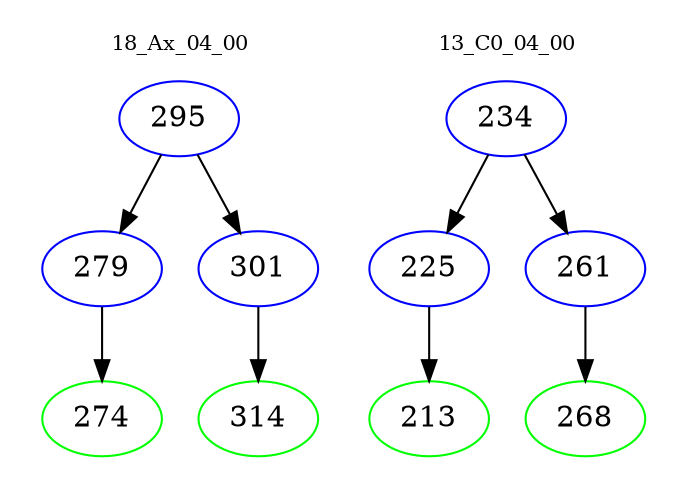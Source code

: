 digraph{
subgraph cluster_0 {
color = white
label = "18_Ax_04_00";
fontsize=10;
T0_295 [label="295", color="blue"]
T0_295 -> T0_279 [color="black"]
T0_279 [label="279", color="blue"]
T0_279 -> T0_274 [color="black"]
T0_274 [label="274", color="green"]
T0_295 -> T0_301 [color="black"]
T0_301 [label="301", color="blue"]
T0_301 -> T0_314 [color="black"]
T0_314 [label="314", color="green"]
}
subgraph cluster_1 {
color = white
label = "13_C0_04_00";
fontsize=10;
T1_234 [label="234", color="blue"]
T1_234 -> T1_225 [color="black"]
T1_225 [label="225", color="blue"]
T1_225 -> T1_213 [color="black"]
T1_213 [label="213", color="green"]
T1_234 -> T1_261 [color="black"]
T1_261 [label="261", color="blue"]
T1_261 -> T1_268 [color="black"]
T1_268 [label="268", color="green"]
}
}
